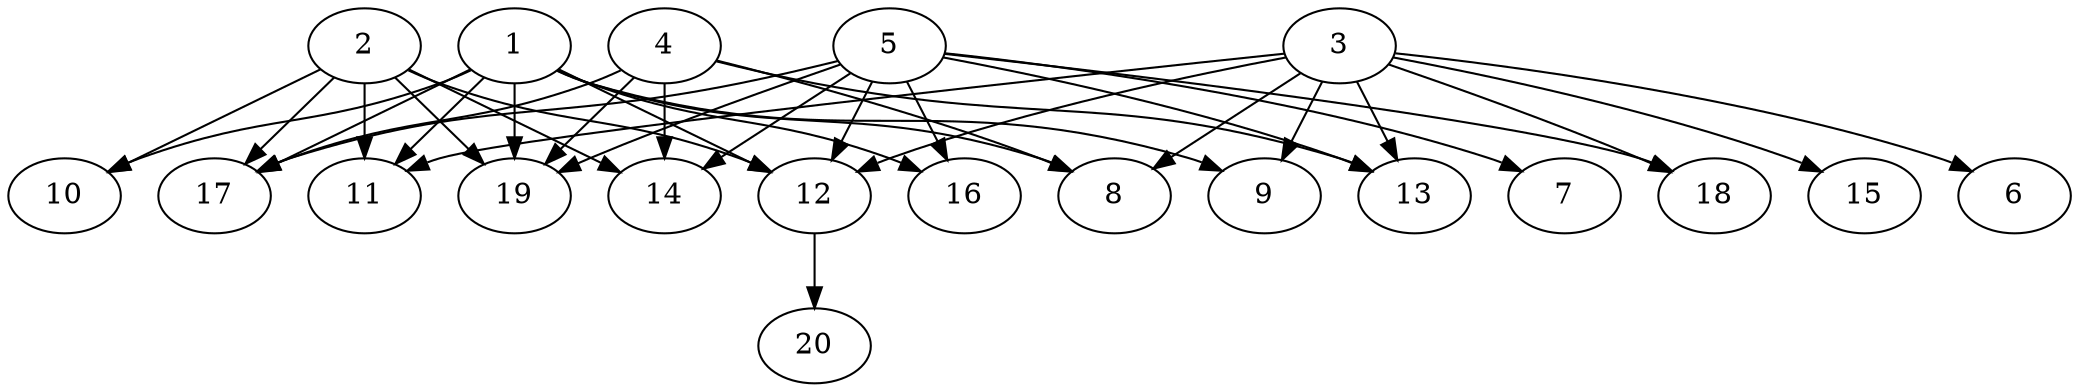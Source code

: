// DAG automatically generated by daggen at Wed Jul 24 21:20:06 2019
// ./daggen --dot -n 20 --ccr 0.3 --fat 0.8 --regular 0.5 --density 0.8 --mindata 5242880 --maxdata 52428800 
digraph G {
  1 [size="42065920", alpha="0.16", expect_size="12619776"] 
  1 -> 8 [size ="12619776"]
  1 -> 9 [size ="12619776"]
  1 -> 10 [size ="12619776"]
  1 -> 11 [size ="12619776"]
  1 -> 12 [size ="12619776"]
  1 -> 16 [size ="12619776"]
  1 -> 17 [size ="12619776"]
  1 -> 19 [size ="12619776"]
  2 [size="145114453", alpha="0.08", expect_size="43534336"] 
  2 -> 10 [size ="43534336"]
  2 -> 11 [size ="43534336"]
  2 -> 12 [size ="43534336"]
  2 -> 14 [size ="43534336"]
  2 -> 17 [size ="43534336"]
  2 -> 19 [size ="43534336"]
  3 [size="99355307", alpha="0.15", expect_size="29806592"] 
  3 -> 6 [size ="29806592"]
  3 -> 8 [size ="29806592"]
  3 -> 9 [size ="29806592"]
  3 -> 11 [size ="29806592"]
  3 -> 12 [size ="29806592"]
  3 -> 13 [size ="29806592"]
  3 -> 15 [size ="29806592"]
  3 -> 18 [size ="29806592"]
  4 [size="134106453", alpha="0.01", expect_size="40231936"] 
  4 -> 8 [size ="40231936"]
  4 -> 13 [size ="40231936"]
  4 -> 14 [size ="40231936"]
  4 -> 17 [size ="40231936"]
  4 -> 19 [size ="40231936"]
  5 [size="98242560", alpha="0.20", expect_size="29472768"] 
  5 -> 7 [size ="29472768"]
  5 -> 12 [size ="29472768"]
  5 -> 13 [size ="29472768"]
  5 -> 14 [size ="29472768"]
  5 -> 16 [size ="29472768"]
  5 -> 17 [size ="29472768"]
  5 -> 18 [size ="29472768"]
  5 -> 19 [size ="29472768"]
  6 [size="87835307", alpha="0.19", expect_size="26350592"] 
  7 [size="43284480", alpha="0.12", expect_size="12985344"] 
  8 [size="113496747", alpha="0.03", expect_size="34049024"] 
  9 [size="152227840", alpha="0.14", expect_size="45668352"] 
  10 [size="105482240", alpha="0.13", expect_size="31644672"] 
  11 [size="77243733", alpha="0.04", expect_size="23173120"] 
  12 [size="45267627", alpha="0.14", expect_size="13580288"] 
  12 -> 20 [size ="13580288"]
  13 [size="105755307", alpha="0.09", expect_size="31726592"] 
  14 [size="65235627", alpha="0.12", expect_size="19570688"] 
  15 [size="69471573", alpha="0.16", expect_size="20841472"] 
  16 [size="68061867", alpha="0.09", expect_size="20418560"] 
  17 [size="60928000", alpha="0.17", expect_size="18278400"] 
  18 [size="155798187", alpha="0.06", expect_size="46739456"] 
  19 [size="20578987", alpha="0.13", expect_size="6173696"] 
  20 [size="131355307", alpha="0.01", expect_size="39406592"] 
}
